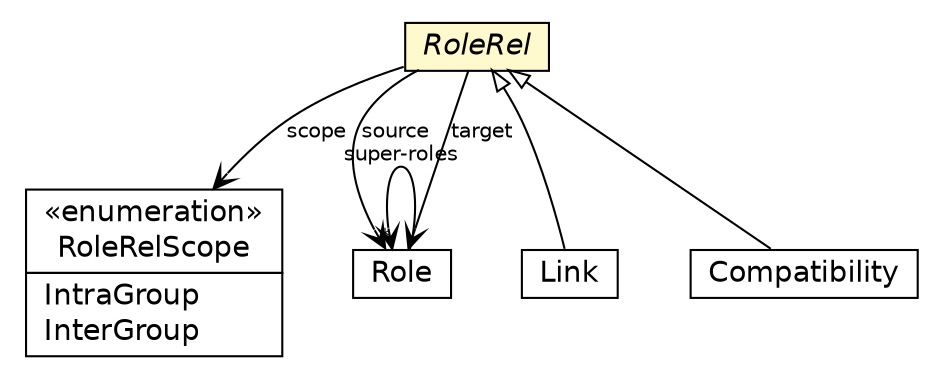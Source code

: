 #!/usr/local/bin/dot
#
# Class diagram 
# Generated by UMLGraph version R5_6_6-1-g9240c4 (http://www.umlgraph.org/)
#

digraph G {
	edge [fontname="Helvetica",fontsize=10,labelfontname="Helvetica",labelfontsize=10];
	node [fontname="Helvetica",fontsize=10,shape=plaintext];
	nodesep=0.25;
	ranksep=0.5;
	// moise.os.ss.RoleRel
	c10546 [label=<<table title="moise.os.ss.RoleRel" border="0" cellborder="1" cellspacing="0" cellpadding="2" port="p" bgcolor="lemonChiffon" href="./RoleRel.html">
		<tr><td><table border="0" cellspacing="0" cellpadding="1">
<tr><td align="center" balign="center"><font face="Helvetica-Oblique"> RoleRel </font></td></tr>
		</table></td></tr>
		</table>>, URL="./RoleRel.html", fontname="Helvetica", fontcolor="black", fontsize=14.0];
	// moise.os.ss.RoleRel.RoleRelScope
	c10547 [label=<<table title="moise.os.ss.RoleRel.RoleRelScope" border="0" cellborder="1" cellspacing="0" cellpadding="2" port="p" href="./RoleRel.RoleRelScope.html">
		<tr><td><table border="0" cellspacing="0" cellpadding="1">
<tr><td align="center" balign="center"> &#171;enumeration&#187; </td></tr>
<tr><td align="center" balign="center"> RoleRelScope </td></tr>
		</table></td></tr>
		<tr><td><table border="0" cellspacing="0" cellpadding="1">
<tr><td align="left" balign="left"> IntraGroup </td></tr>
<tr><td align="left" balign="left"> InterGroup </td></tr>
		</table></td></tr>
		</table>>, URL="./RoleRel.RoleRelScope.html", fontname="Helvetica", fontcolor="black", fontsize=14.0];
	// moise.os.ss.Role
	c10548 [label=<<table title="moise.os.ss.Role" border="0" cellborder="1" cellspacing="0" cellpadding="2" port="p" href="./Role.html">
		<tr><td><table border="0" cellspacing="0" cellpadding="1">
<tr><td align="center" balign="center"> Role </td></tr>
		</table></td></tr>
		</table>>, URL="./Role.html", fontname="Helvetica", fontcolor="black", fontsize=14.0];
	// moise.os.ss.Link
	c10549 [label=<<table title="moise.os.ss.Link" border="0" cellborder="1" cellspacing="0" cellpadding="2" port="p" href="./Link.html">
		<tr><td><table border="0" cellspacing="0" cellpadding="1">
<tr><td align="center" balign="center"> Link </td></tr>
		</table></td></tr>
		</table>>, URL="./Link.html", fontname="Helvetica", fontcolor="black", fontsize=14.0];
	// moise.os.ss.Compatibility
	c10551 [label=<<table title="moise.os.ss.Compatibility" border="0" cellborder="1" cellspacing="0" cellpadding="2" port="p" href="./Compatibility.html">
		<tr><td><table border="0" cellspacing="0" cellpadding="1">
<tr><td align="center" balign="center"> Compatibility </td></tr>
		</table></td></tr>
		</table>>, URL="./Compatibility.html", fontname="Helvetica", fontcolor="black", fontsize=14.0];
	// moise.os.ss.RoleRel NAVASSOC moise.os.ss.Role
	c10546:p -> c10548:p [taillabel="", label="source", headlabel="", fontname="Helvetica", fontcolor="black", fontsize=10.0, color="black", arrowhead=open];
	// moise.os.ss.RoleRel NAVASSOC moise.os.ss.Role
	c10546:p -> c10548:p [taillabel="", label="target", headlabel="", fontname="Helvetica", fontcolor="black", fontsize=10.0, color="black", arrowhead=open];
	// moise.os.ss.RoleRel NAVASSOC moise.os.ss.RoleRel.RoleRelScope
	c10546:p -> c10547:p [taillabel="", label="scope", headlabel="", fontname="Helvetica", fontcolor="black", fontsize=10.0, color="black", arrowhead=open];
	// moise.os.ss.Role NAVASSOC moise.os.ss.Role
	c10548:p -> c10548:p [taillabel="", label="super-roles", headlabel="*", fontname="Helvetica", fontcolor="black", fontsize=10.0, color="black", arrowhead=open];
	//moise.os.ss.Link extends moise.os.ss.RoleRel
	c10546:p -> c10549:p [dir=back,arrowtail=empty];
	//moise.os.ss.Compatibility extends moise.os.ss.RoleRel
	c10546:p -> c10551:p [dir=back,arrowtail=empty];
}

